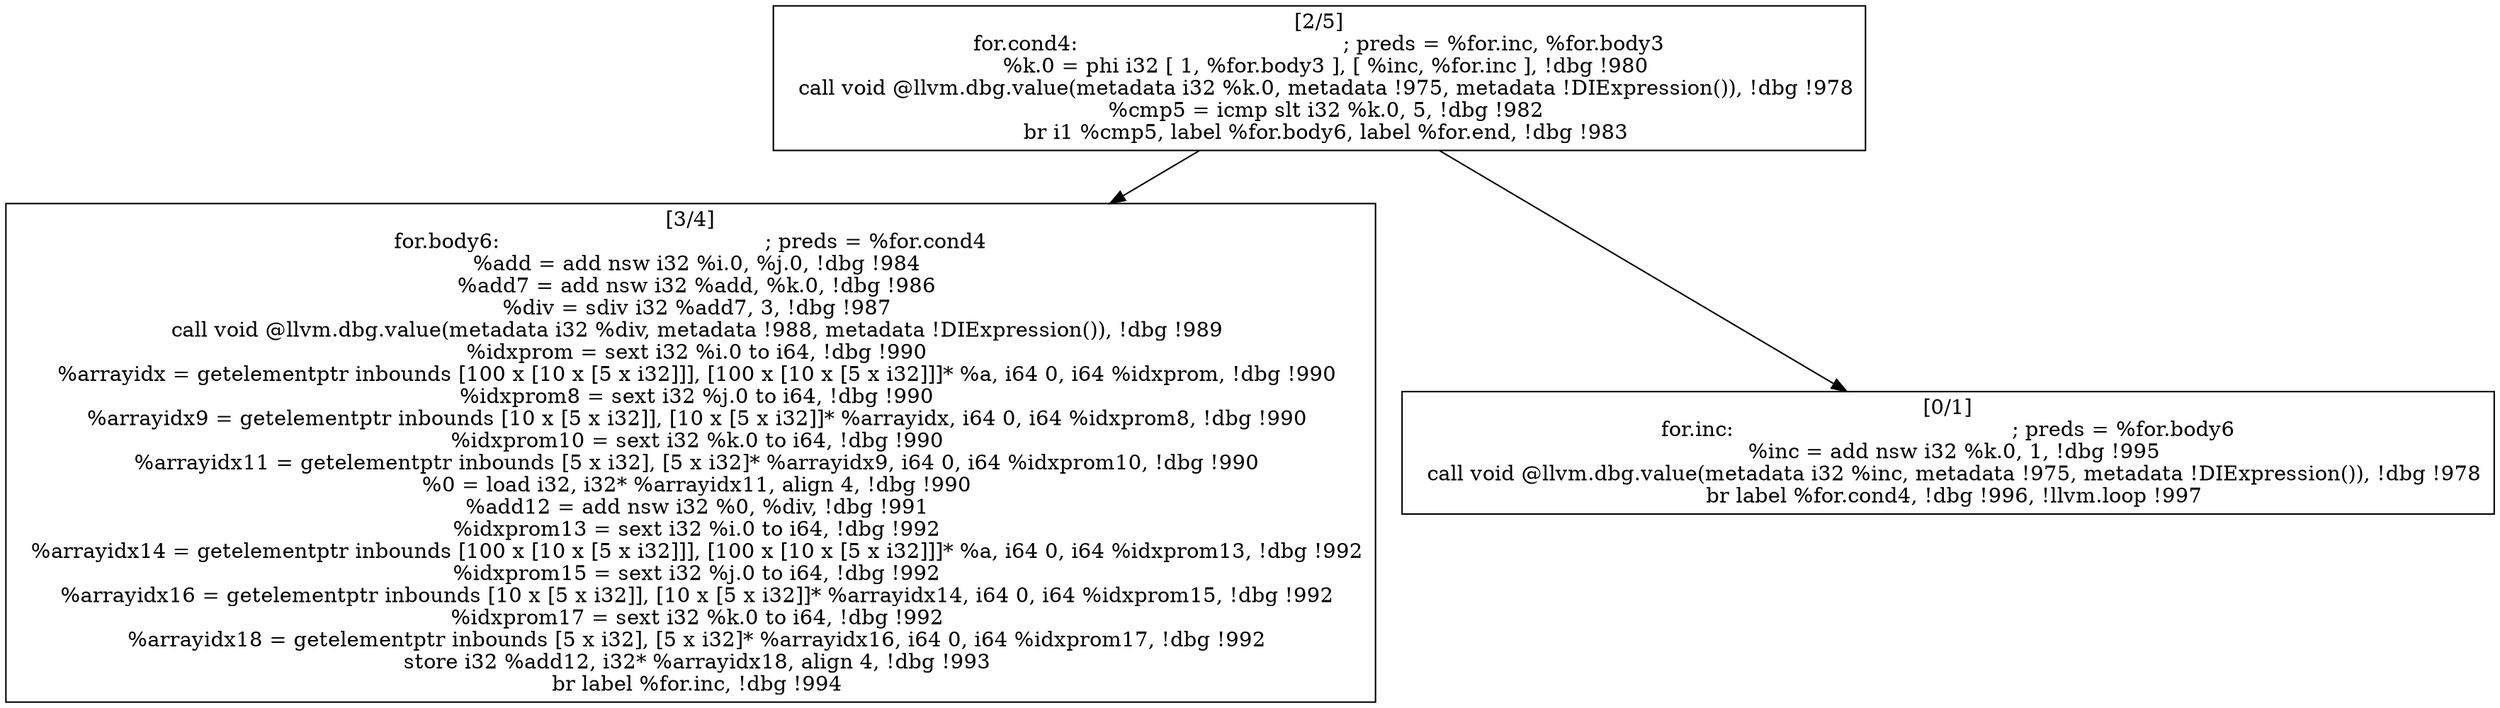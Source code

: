 
digraph G {


node78 [label="[2/5]
for.cond4:                                        ; preds = %for.inc, %for.body3
  %k.0 = phi i32 [ 1, %for.body3 ], [ %inc, %for.inc ], !dbg !980
  call void @llvm.dbg.value(metadata i32 %k.0, metadata !975, metadata !DIExpression()), !dbg !978
  %cmp5 = icmp slt i32 %k.0, 5, !dbg !982
  br i1 %cmp5, label %for.body6, label %for.end, !dbg !983
",shape=rectangle ]
node76 [label="[3/4]
for.body6:                                        ; preds = %for.cond4
  %add = add nsw i32 %i.0, %j.0, !dbg !984
  %add7 = add nsw i32 %add, %k.0, !dbg !986
  %div = sdiv i32 %add7, 3, !dbg !987
  call void @llvm.dbg.value(metadata i32 %div, metadata !988, metadata !DIExpression()), !dbg !989
  %idxprom = sext i32 %i.0 to i64, !dbg !990
  %arrayidx = getelementptr inbounds [100 x [10 x [5 x i32]]], [100 x [10 x [5 x i32]]]* %a, i64 0, i64 %idxprom, !dbg !990
  %idxprom8 = sext i32 %j.0 to i64, !dbg !990
  %arrayidx9 = getelementptr inbounds [10 x [5 x i32]], [10 x [5 x i32]]* %arrayidx, i64 0, i64 %idxprom8, !dbg !990
  %idxprom10 = sext i32 %k.0 to i64, !dbg !990
  %arrayidx11 = getelementptr inbounds [5 x i32], [5 x i32]* %arrayidx9, i64 0, i64 %idxprom10, !dbg !990
  %0 = load i32, i32* %arrayidx11, align 4, !dbg !990
  %add12 = add nsw i32 %0, %div, !dbg !991
  %idxprom13 = sext i32 %i.0 to i64, !dbg !992
  %arrayidx14 = getelementptr inbounds [100 x [10 x [5 x i32]]], [100 x [10 x [5 x i32]]]* %a, i64 0, i64 %idxprom13, !dbg !992
  %idxprom15 = sext i32 %j.0 to i64, !dbg !992
  %arrayidx16 = getelementptr inbounds [10 x [5 x i32]], [10 x [5 x i32]]* %arrayidx14, i64 0, i64 %idxprom15, !dbg !992
  %idxprom17 = sext i32 %k.0 to i64, !dbg !992
  %arrayidx18 = getelementptr inbounds [5 x i32], [5 x i32]* %arrayidx16, i64 0, i64 %idxprom17, !dbg !992
  store i32 %add12, i32* %arrayidx18, align 4, !dbg !993
  br label %for.inc, !dbg !994
",shape=rectangle ]
node77 [label="[0/1]
for.inc:                                          ; preds = %for.body6
  %inc = add nsw i32 %k.0, 1, !dbg !995
  call void @llvm.dbg.value(metadata i32 %inc, metadata !975, metadata !DIExpression()), !dbg !978
  br label %for.cond4, !dbg !996, !llvm.loop !997
",shape=rectangle ]

node78->node76 [ ]
node78->node77 [ ]


}
